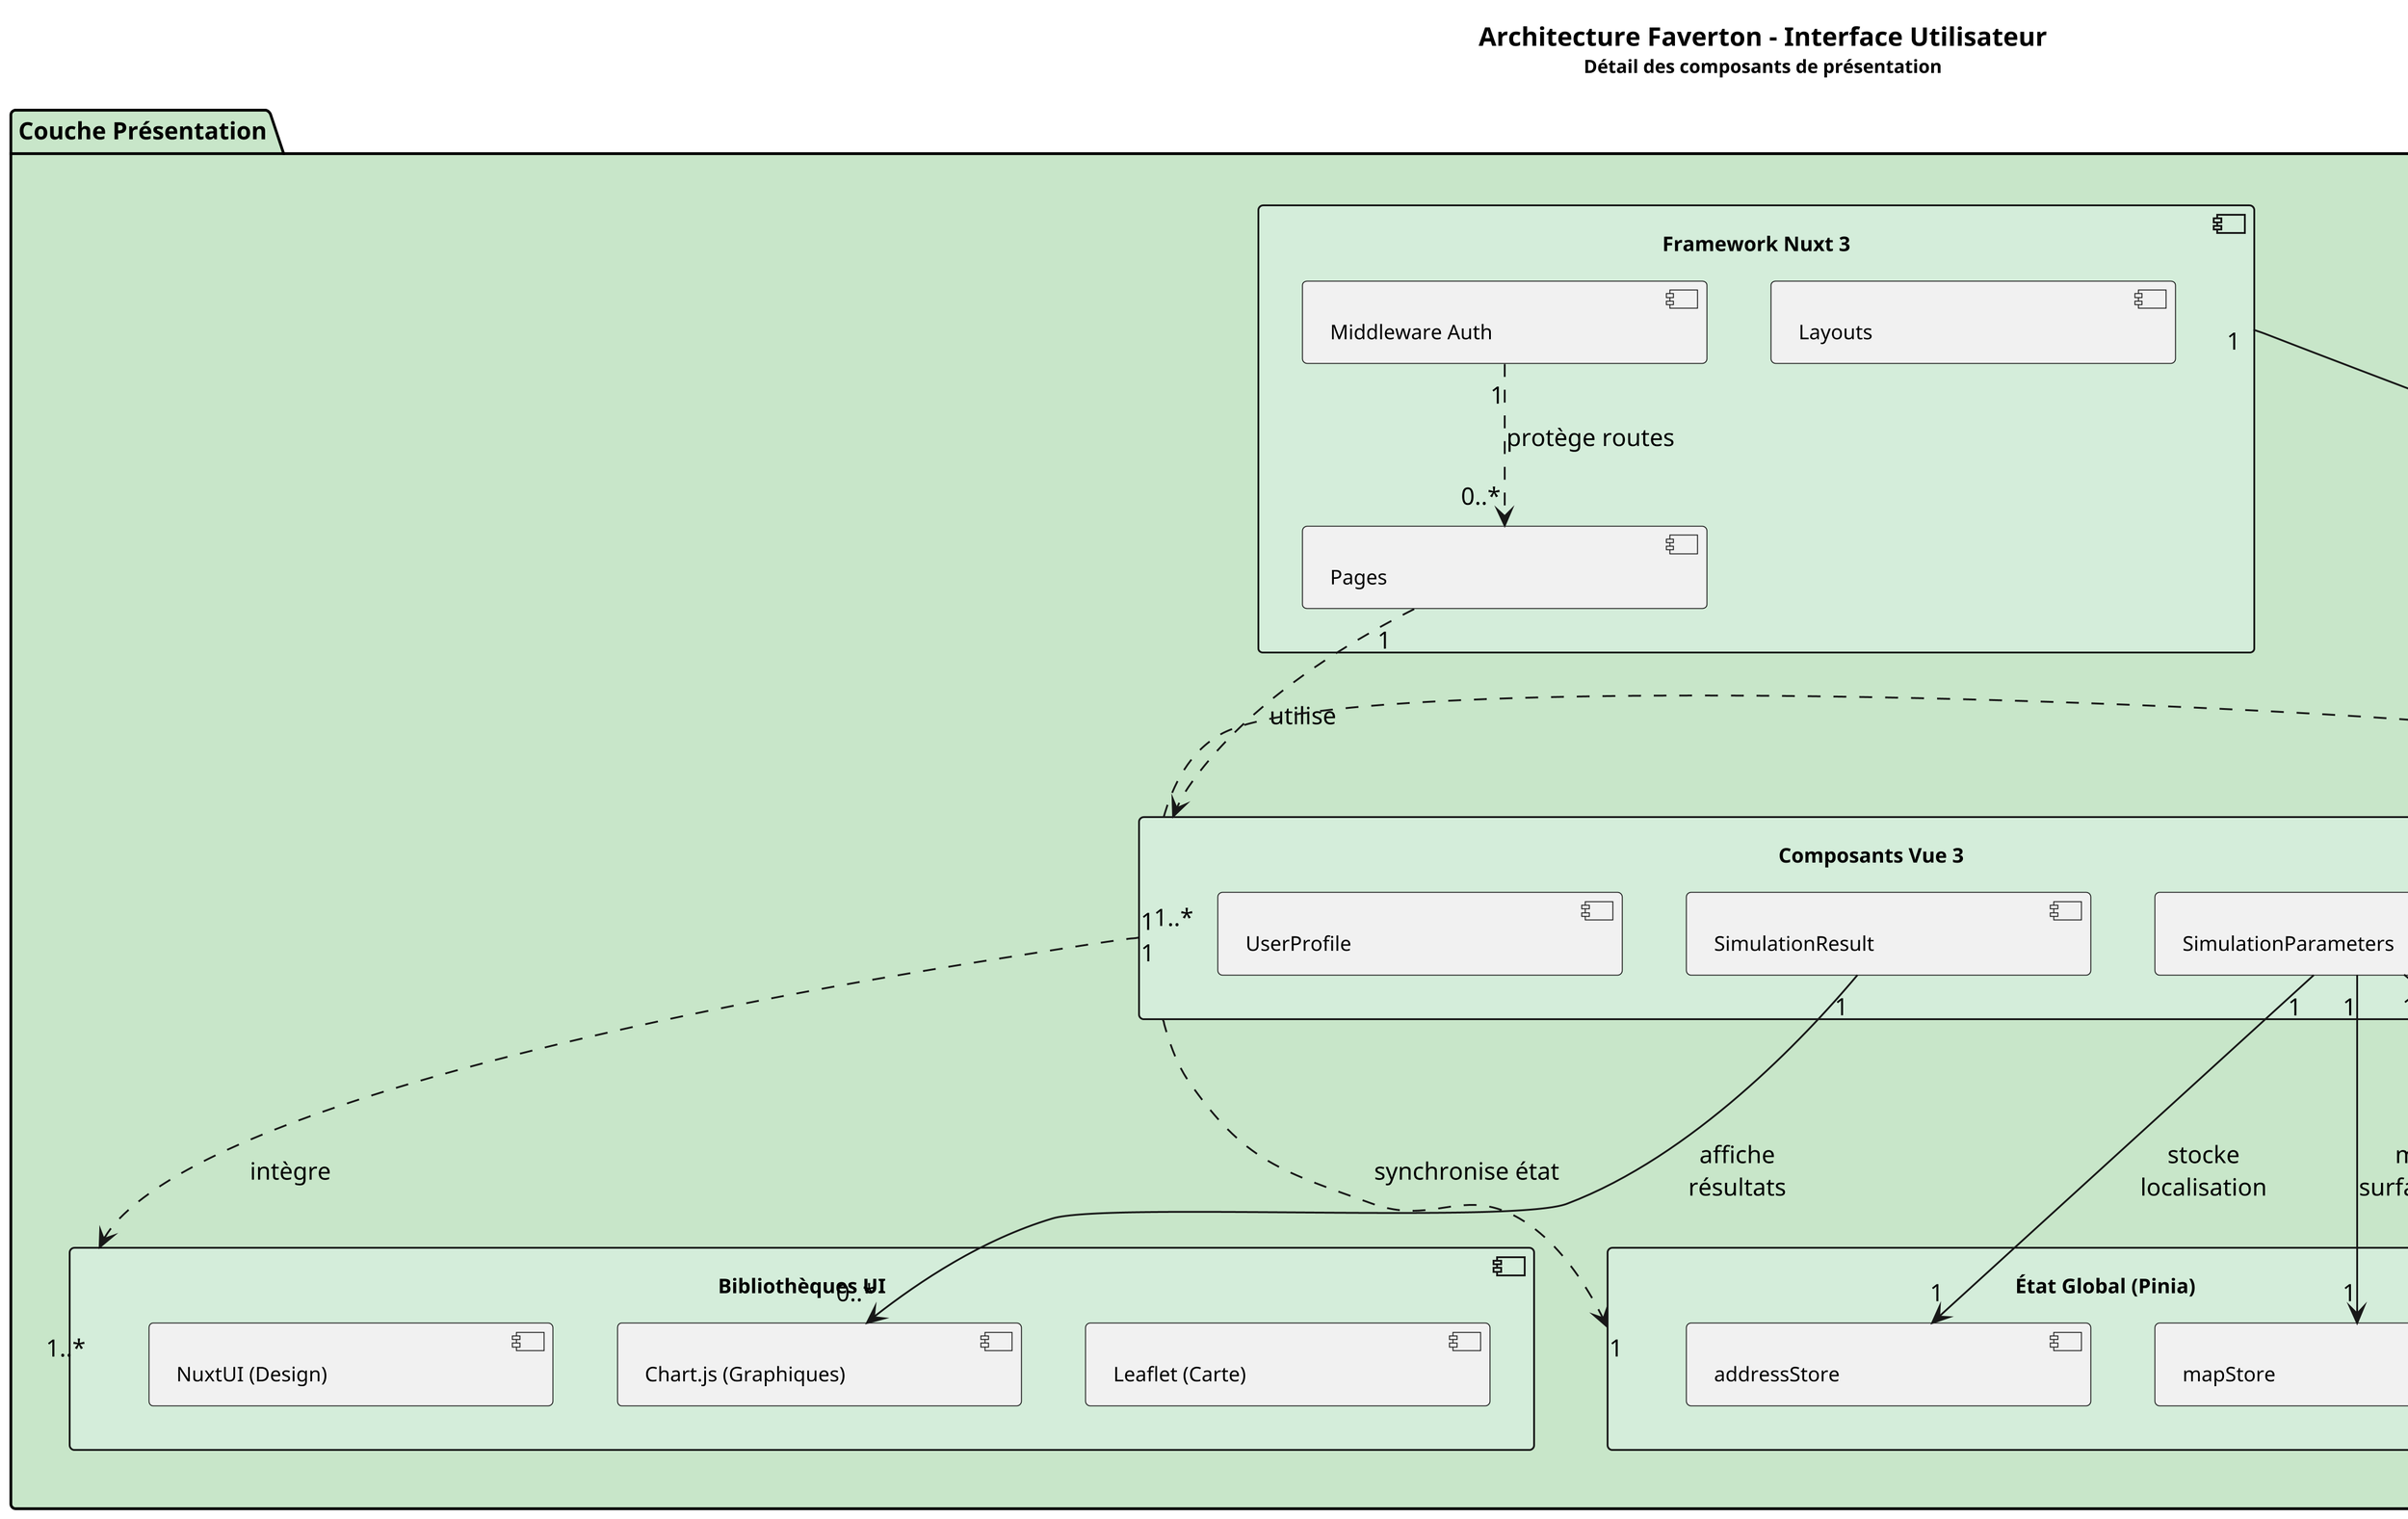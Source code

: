 @startuml Architecture_Faverton_2_Interface

skinparam dpi 300
skinparam componentFontSize 11
skinparam fontSize 10
skinparam packageFontSize 13
skinparam backgroundColor white
skinparam minClassWidth 180

title <b>Architecture Faverton - Interface Utilisateur</b>\n<size:10>Détail des composants de présentation</size>

package "Couche Présentation" #C8E6C9 {
    
    component "Framework Nuxt 3" as Nuxt #D4EDDA {
        component "Pages" as Pages
        component "Layouts" as Layouts
        component "Middleware Auth" as Auth
    }
    
    component "Composants Vue 3" as Vue #D4EDDA {
        component "SimulationParameters" as SimParams
        component "SimulationResult" as SimResult
        component "UserProfile" as Profile
    }
    
    component "Bibliothèques UI" as Libs #D4EDDA {
        component "Leaflet (Carte)" as Leaflet
        component "Chart.js (Graphiques)" as Charts
        component "NuxtUI (Design)" as NuxtUI
    }
    
    component "État Global (Pinia)" as Pinia #D4EDDA {
        component "addressStore" as AddrStore
        component "mapStore" as MapStore
    }
}

' Interfaces de communication
interface "IWebAPI" as IWebAPI
interface "ISimulation" as ISimulation

' Relations internes avec cardinalités
Pages "1" ..> "1..*" Vue : utilise
Vue "1" ..> "1..*" Libs : intègre
Vue "1" ..> "1" Pinia : synchronise état
Auth "1" ..> "0..*" Pages : protège routes

' Cardinalités métier spécifiques
SimParams "1" --> "1" MapStore : "met à jour\nsurface dessinée"
SimParams "1" --> "1" AddrStore : "stocke\nlocalisation"
SimResult "1" --> "0..*" Charts : "affiche\nrésultats"

' Connexion vers Core Service
Nuxt "1" --> "1" IWebAPI : expose
SimParams "1" --> "0..*" ISimulation : "soumet\ncalculs"

' Note sur le flux utilisateur
note right of Vue
  <b>Parcours utilisateur type :</b>
  1. Recherche d'adresse
  2. Dessin de la surface
  3. Sélection du panneau
  4. Lancement du calcul
  5. Affichage des résultats
  ----
  Toutes les interactions sont
  réactives grâce à Vue 3
end note

note bottom : Vue : 2/5 - Composants d'interface

@enduml
